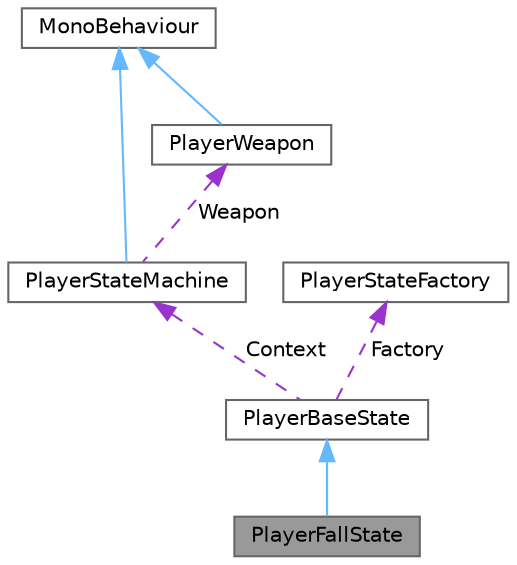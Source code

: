 digraph "PlayerFallState"
{
 // LATEX_PDF_SIZE
  bgcolor="transparent";
  edge [fontname=Helvetica,fontsize=10,labelfontname=Helvetica,labelfontsize=10];
  node [fontname=Helvetica,fontsize=10,shape=box,height=0.2,width=0.4];
  Node1 [label="PlayerFallState",height=0.2,width=0.4,color="gray40", fillcolor="grey60", style="filled", fontcolor="black",tooltip=" "];
  Node2 -> Node1 [dir="back",color="steelblue1",style="solid"];
  Node2 [label="PlayerBaseState",height=0.2,width=0.4,color="gray40", fillcolor="white", style="filled",URL="$class_player_base_state.html",tooltip=" "];
  Node3 -> Node2 [dir="back",color="darkorchid3",style="dashed",label=" Context" ];
  Node3 [label="PlayerStateMachine",height=0.2,width=0.4,color="gray40", fillcolor="white", style="filled",URL="$class_player_state_machine.html",tooltip=" "];
  Node4 -> Node3 [dir="back",color="steelblue1",style="solid"];
  Node4 [label="MonoBehaviour",height=0.2,width=0.4,color="gray40", fillcolor="white", style="filled",tooltip=" "];
  Node5 -> Node3 [dir="back",color="darkorchid3",style="dashed",label=" Weapon" ];
  Node5 [label="PlayerWeapon",height=0.2,width=0.4,color="gray40", fillcolor="white", style="filled",URL="$class_player_weapon.html",tooltip=" "];
  Node4 -> Node5 [dir="back",color="steelblue1",style="solid"];
  Node6 -> Node2 [dir="back",color="darkorchid3",style="dashed",label=" Factory" ];
  Node6 [label="PlayerStateFactory",height=0.2,width=0.4,color="gray40", fillcolor="white", style="filled",URL="$class_player_state_factory.html",tooltip=" "];
}
